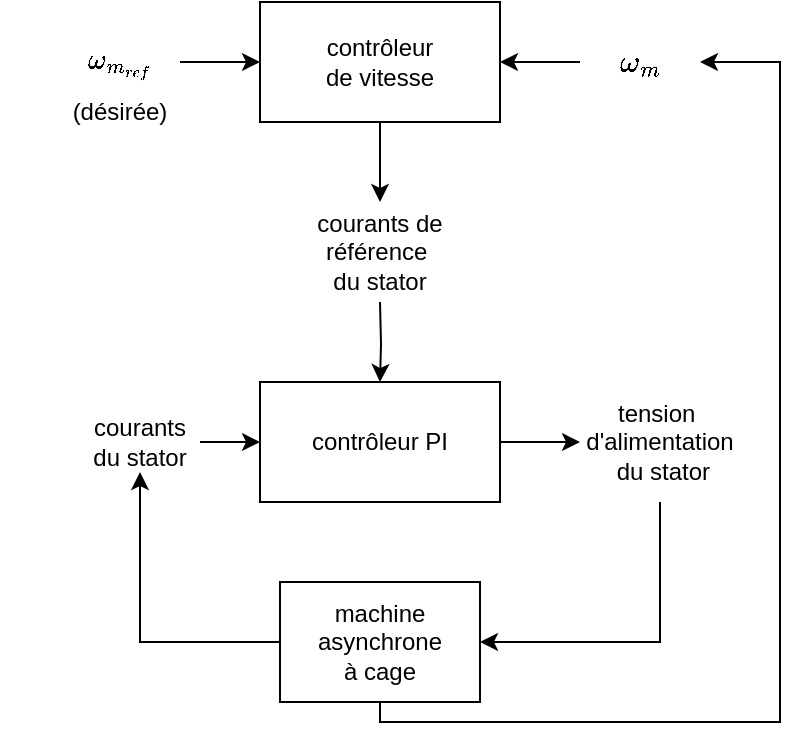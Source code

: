 <mxfile version="23.1.2" type="device">
  <diagram name="Página-1" id="eCC8Ztov2MBUP27TJQ_o">
    <mxGraphModel dx="1912" dy="487" grid="1" gridSize="10" guides="1" tooltips="1" connect="1" arrows="1" fold="1" page="1" pageScale="1" pageWidth="1169" pageHeight="827" math="1" shadow="0">
      <root>
        <mxCell id="0" />
        <mxCell id="1" parent="0" />
        <mxCell id="aT20NPfCrh40Wx7BpDNM-1" style="edgeStyle=orthogonalEdgeStyle;rounded=0;orthogonalLoop=1;jettySize=auto;html=1;exitX=1;exitY=0.5;exitDx=0;exitDy=0;" parent="1" source="aT20NPfCrh40Wx7BpDNM-7" target="aT20NPfCrh40Wx7BpDNM-3" edge="1">
          <mxGeometry relative="1" as="geometry" />
        </mxCell>
        <mxCell id="aT20NPfCrh40Wx7BpDNM-2" style="edgeStyle=orthogonalEdgeStyle;rounded=0;orthogonalLoop=1;jettySize=auto;html=1;" parent="1" source="aT20NPfCrh40Wx7BpDNM-3" edge="1">
          <mxGeometry relative="1" as="geometry">
            <mxPoint x="180" y="300" as="targetPoint" />
          </mxGeometry>
        </mxCell>
        <mxCell id="aT20NPfCrh40Wx7BpDNM-3" value="contrôleur PI" style="rounded=0;whiteSpace=wrap;html=1;" parent="1" vertex="1">
          <mxGeometry x="20" y="270" width="120" height="60" as="geometry" />
        </mxCell>
        <mxCell id="aT20NPfCrh40Wx7BpDNM-4" style="edgeStyle=orthogonalEdgeStyle;rounded=0;orthogonalLoop=1;jettySize=auto;html=1;entryX=1;entryY=0.5;entryDx=0;entryDy=0;" parent="1" target="aT20NPfCrh40Wx7BpDNM-8" edge="1">
          <mxGeometry relative="1" as="geometry">
            <mxPoint x="220" y="330" as="sourcePoint" />
            <Array as="points">
              <mxPoint x="220" y="400" />
            </Array>
          </mxGeometry>
        </mxCell>
        <mxCell id="aT20NPfCrh40Wx7BpDNM-5" value="tension&amp;nbsp;&lt;br&gt;d&#39;alimentation&lt;br&gt;&amp;nbsp;du stator" style="text;html=1;strokeColor=none;fillColor=none;align=center;verticalAlign=middle;whiteSpace=wrap;rounded=0;" parent="1" vertex="1">
          <mxGeometry x="190" y="285" width="60" height="30" as="geometry" />
        </mxCell>
        <mxCell id="aT20NPfCrh40Wx7BpDNM-6" style="edgeStyle=orthogonalEdgeStyle;rounded=0;orthogonalLoop=1;jettySize=auto;html=1;exitX=0;exitY=0.5;exitDx=0;exitDy=0;" parent="1" source="aT20NPfCrh40Wx7BpDNM-8" target="aT20NPfCrh40Wx7BpDNM-7" edge="1">
          <mxGeometry relative="1" as="geometry">
            <Array as="points">
              <mxPoint x="-40" y="400" />
            </Array>
          </mxGeometry>
        </mxCell>
        <mxCell id="aT20NPfCrh40Wx7BpDNM-7" value="courants du stator" style="text;html=1;strokeColor=none;fillColor=none;align=center;verticalAlign=middle;whiteSpace=wrap;rounded=0;" parent="1" vertex="1">
          <mxGeometry x="-70" y="285" width="60" height="30" as="geometry" />
        </mxCell>
        <mxCell id="aT20NPfCrh40Wx7BpDNM-8" value="machine &lt;br&gt;asynchrone &lt;br&gt;à cage" style="rounded=0;whiteSpace=wrap;html=1;" parent="1" vertex="1">
          <mxGeometry x="30" y="370" width="100" height="60" as="geometry" />
        </mxCell>
        <mxCell id="aT20NPfCrh40Wx7BpDNM-9" style="edgeStyle=orthogonalEdgeStyle;rounded=0;orthogonalLoop=1;jettySize=auto;html=1;entryX=0.5;entryY=0;entryDx=0;entryDy=0;" parent="1" target="aT20NPfCrh40Wx7BpDNM-3" edge="1">
          <mxGeometry relative="1" as="geometry">
            <mxPoint x="80" y="230" as="sourcePoint" />
          </mxGeometry>
        </mxCell>
        <mxCell id="aT20NPfCrh40Wx7BpDNM-10" style="edgeStyle=orthogonalEdgeStyle;rounded=0;orthogonalLoop=1;jettySize=auto;html=1;" parent="1" source="aT20NPfCrh40Wx7BpDNM-11" edge="1">
          <mxGeometry relative="1" as="geometry">
            <mxPoint x="80" y="180" as="targetPoint" />
          </mxGeometry>
        </mxCell>
        <mxCell id="aT20NPfCrh40Wx7BpDNM-11" value="contrôleur &lt;br&gt;de vitesse" style="rounded=0;whiteSpace=wrap;html=1;" parent="1" vertex="1">
          <mxGeometry x="20" y="80" width="120" height="60" as="geometry" />
        </mxCell>
        <mxCell id="aT20NPfCrh40Wx7BpDNM-12" style="edgeStyle=orthogonalEdgeStyle;rounded=0;orthogonalLoop=1;jettySize=auto;html=1;entryX=1;entryY=0.5;entryDx=0;entryDy=0;" parent="1" source="aT20NPfCrh40Wx7BpDNM-14" target="aT20NPfCrh40Wx7BpDNM-11" edge="1">
          <mxGeometry relative="1" as="geometry">
            <Array as="points">
              <mxPoint x="160" y="110" />
              <mxPoint x="160" y="110" />
            </Array>
          </mxGeometry>
        </mxCell>
        <mxCell id="aT20NPfCrh40Wx7BpDNM-13" value="" style="edgeStyle=orthogonalEdgeStyle;rounded=0;orthogonalLoop=1;jettySize=auto;html=1;" parent="1" source="aT20NPfCrh40Wx7BpDNM-8" target="aT20NPfCrh40Wx7BpDNM-14" edge="1">
          <mxGeometry relative="1" as="geometry">
            <mxPoint x="-70" y="110" as="targetPoint" />
            <mxPoint x="80" y="430" as="sourcePoint" />
            <Array as="points">
              <mxPoint x="80" y="440" />
              <mxPoint x="280" y="440" />
              <mxPoint x="280" y="110" />
            </Array>
          </mxGeometry>
        </mxCell>
        <mxCell id="aT20NPfCrh40Wx7BpDNM-14" value="&lt;font style=&quot;font-size: 13px;&quot;&gt;$$\omega_m$$&lt;/font&gt;" style="text;html=1;strokeColor=none;fillColor=none;align=center;verticalAlign=middle;whiteSpace=wrap;rounded=0;" parent="1" vertex="1">
          <mxGeometry x="180" y="95" width="60" height="30" as="geometry" />
        </mxCell>
        <mxCell id="aT20NPfCrh40Wx7BpDNM-15" style="edgeStyle=orthogonalEdgeStyle;rounded=0;orthogonalLoop=1;jettySize=auto;html=1;entryX=0;entryY=0.5;entryDx=0;entryDy=0;" parent="1" source="aT20NPfCrh40Wx7BpDNM-16" target="aT20NPfCrh40Wx7BpDNM-11" edge="1">
          <mxGeometry relative="1" as="geometry" />
        </mxCell>
        <mxCell id="aT20NPfCrh40Wx7BpDNM-16" value="$$\omega_{m_{ref}}$$" style="text;html=1;strokeColor=none;fillColor=none;align=center;verticalAlign=middle;whiteSpace=wrap;rounded=0;" parent="1" vertex="1">
          <mxGeometry x="-80" y="95" width="60" height="30" as="geometry" />
        </mxCell>
        <mxCell id="aT20NPfCrh40Wx7BpDNM-17" value="(désirée)" style="text;html=1;strokeColor=none;fillColor=none;align=center;verticalAlign=middle;whiteSpace=wrap;rounded=0;" parent="1" vertex="1">
          <mxGeometry x="-80" y="120" width="60" height="30" as="geometry" />
        </mxCell>
        <mxCell id="aT20NPfCrh40Wx7BpDNM-18" value="courants de référence&amp;nbsp;&lt;br&gt;du stator" style="text;html=1;strokeColor=none;fillColor=none;align=center;verticalAlign=middle;whiteSpace=wrap;rounded=0;" parent="1" vertex="1">
          <mxGeometry x="35" y="190" width="90" height="30" as="geometry" />
        </mxCell>
      </root>
    </mxGraphModel>
  </diagram>
</mxfile>
